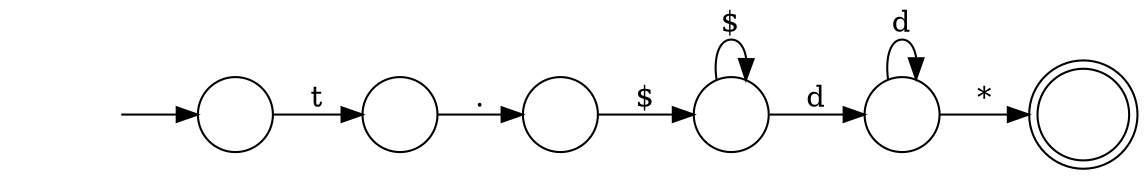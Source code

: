 digraph Automaton {
	graph [bb="0,0,524,73",
		dpi=96,
		rankdir=LR
	];
	node [label="\N"];
	0	 [height=0.5,
		label="",
		pos="109,22",
		shape=circle,
		width=0.5];
	2	 [height=0.5,
		label="",
		pos="185,22",
		shape=circle,
		width=0.5];
	0 -> 2	 [label=t,
		lp="147,29.5",
		pos="e,166.93,22 127.16,22 135.94,22 146.84,22 156.73,22"];
	initial	 [height=0.5,
		label="",
		pos="27,22",
		shape=plaintext,
		width=0.75];
	initial -> 0	 [pos="e,90.826,22 54.195,22 62.654,22 72.051,22 80.595,22"];
	3	 [height=0.5,
		label="",
		pos="261,22",
		shape=circle,
		width=0.5];
	2 -> 3	 [label=".",
		lp="223,29.5",
		pos="e,242.93,22 203.16,22 211.94,22 222.84,22 232.73,22"];
	1	 [height=0.61111,
		label="",
		pos="502,22",
		shape=doublecircle,
		width=0.61111];
	5	 [height=0.5,
		label="",
		pos="340,22",
		shape=circle,
		width=0.5];
	3 -> 5	 [label="$",
		lp="300.5,29.5",
		pos="e,321.96,22 279.09,22 288.66,22 300.82,22 311.68,22"];
	5 -> 5	 [label="$",
		lp="340,65.5",
		pos="e,346.73,39.037 333.27,39.037 331.89,48.858 334.14,58 340,58 343.66,58 345.92,54.429 346.75,49.353"];
	4	 [height=0.5,
		label="",
		pos="419,22",
		shape=circle,
		width=0.5];
	5 -> 4	 [label=d,
		lp="379.5,29.5",
		pos="e,400.96,22 358.09,22 367.66,22 379.82,22 390.68,22"];
	4 -> 1	 [label="*",
		lp="458.5,29.5",
		pos="e,479.81,22 437.18,22 446.61,22 458.6,22 469.64,22"];
	4 -> 4	 [label=d,
		lp="419,65.5",
		pos="e,425.73,39.037 412.27,39.037 410.89,48.858 413.14,58 419,58 422.66,58 424.92,54.429 425.75,49.353"];
}
